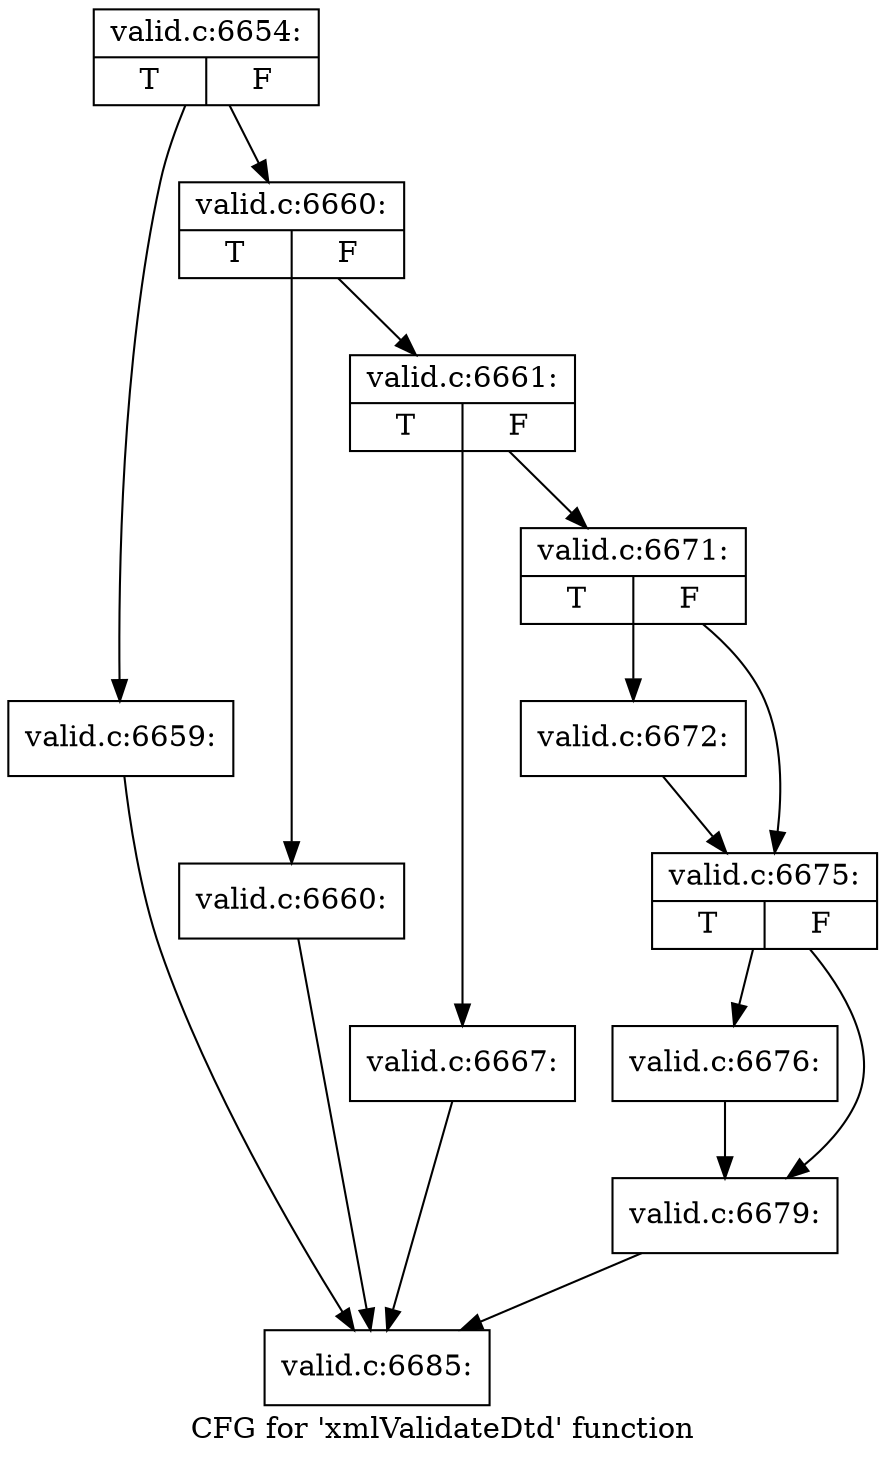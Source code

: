 digraph "CFG for 'xmlValidateDtd' function" {
	label="CFG for 'xmlValidateDtd' function";

	Node0x55fa50f17ae0 [shape=record,label="{valid.c:6654:|{<s0>T|<s1>F}}"];
	Node0x55fa50f17ae0 -> Node0x55fa50f1d370;
	Node0x55fa50f17ae0 -> Node0x55fa50f1d3c0;
	Node0x55fa50f1d370 [shape=record,label="{valid.c:6659:}"];
	Node0x55fa50f1d370 -> Node0x55fa50d6eb30;
	Node0x55fa50f1d3c0 [shape=record,label="{valid.c:6660:|{<s0>T|<s1>F}}"];
	Node0x55fa50f1d3c0 -> Node0x55fa50f1d850;
	Node0x55fa50f1d3c0 -> Node0x55fa50f1d8a0;
	Node0x55fa50f1d850 [shape=record,label="{valid.c:6660:}"];
	Node0x55fa50f1d850 -> Node0x55fa50d6eb30;
	Node0x55fa50f1d8a0 [shape=record,label="{valid.c:6661:|{<s0>T|<s1>F}}"];
	Node0x55fa50f1d8a0 -> Node0x55fa50f1e7a0;
	Node0x55fa50f1d8a0 -> Node0x55fa50f1e7f0;
	Node0x55fa50f1e7a0 [shape=record,label="{valid.c:6667:}"];
	Node0x55fa50f1e7a0 -> Node0x55fa50d6eb30;
	Node0x55fa50f1e7f0 [shape=record,label="{valid.c:6671:|{<s0>T|<s1>F}}"];
	Node0x55fa50f1e7f0 -> Node0x55fa50f1f2f0;
	Node0x55fa50f1e7f0 -> Node0x55fa50f1f340;
	Node0x55fa50f1f2f0 [shape=record,label="{valid.c:6672:}"];
	Node0x55fa50f1f2f0 -> Node0x55fa50f1f340;
	Node0x55fa50f1f340 [shape=record,label="{valid.c:6675:|{<s0>T|<s1>F}}"];
	Node0x55fa50f1f340 -> Node0x55fa50f1fde0;
	Node0x55fa50f1f340 -> Node0x55fa50f1fe30;
	Node0x55fa50f1fde0 [shape=record,label="{valid.c:6676:}"];
	Node0x55fa50f1fde0 -> Node0x55fa50f1fe30;
	Node0x55fa50f1fe30 [shape=record,label="{valid.c:6679:}"];
	Node0x55fa50f1fe30 -> Node0x55fa50d6eb30;
	Node0x55fa50d6eb30 [shape=record,label="{valid.c:6685:}"];
}
